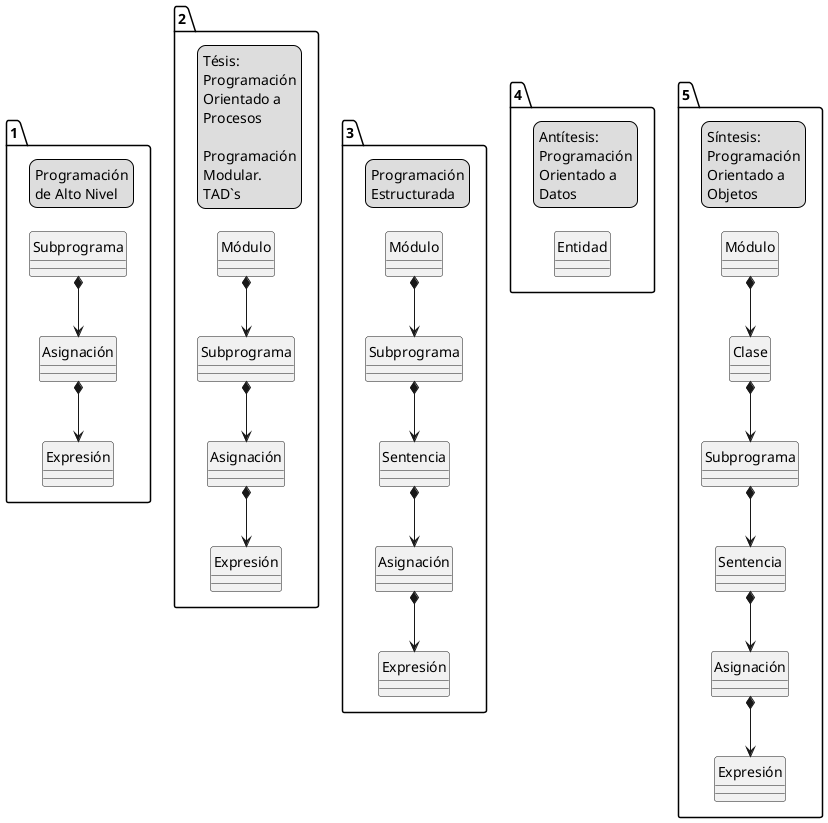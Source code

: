 @startuml
hide circle

package 1 {
legend top
Programación
de Alto Nivel
end legend
class Subprograma
class "Expresión" as Expresion1
class "Asignación" as Asignacion
Subprograma *-down-> Asignacion
Asignacion *-down-> Expresion1
}

package 2 {
legend top
   Tésis:
 Programación
  Orientado a
   Procesos

Programación
  Modular.
   TAD`s
end legend

class "Módulo" as Modulo2
class "Subprograma" as Subprograma2
class "Asignación" as Asignacion2
class "Expresión" as Expresion2
Modulo2 *-down-> Subprograma2
Subprograma2 *-down-> Asignacion2
Asignacion2 *-down-> Expresion2
}

package 3 {
legend top
Programación
Estructurada
end legend

class "Módulo" as Modulo3
class "Subprograma" as Subprograma3
class "Sentencia" as Sentencia3
class "Asignación" as Asignacion3
class "Expresión" as Expresion3

Modulo3 *-down-> Subprograma3
Subprograma3 *-down-> Sentencia3
Sentencia3 *-down-> Asignacion3
Asignacion3 *-down-> Expresion3
}

package 4 {
legend top
Antítesis:
Programación
Orientado a
Datos
end legend

class Entidad
}

package 5 {
legend top
Síntesis:
Programación
Orientado a
Objetos
end legend

class "Módulo" as Modulo5
class Clase
class "Subprograma" as Subprograma5
class "Sentencia" as Sentencia5
class "Asignación" as Asignacion5
class "Expresión" as Expresion5

Modulo5 *-down-> Clase
Clase *-down-> Subprograma5
Subprograma5 *-down-> Sentencia5
Sentencia5 *-down-> Asignacion5
Asignacion5 *-down-> Expresion5
}
@enduml